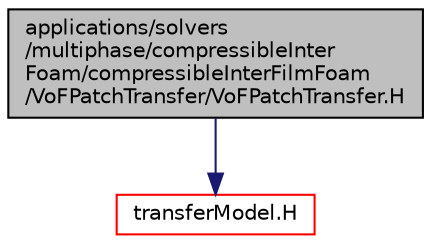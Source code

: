 digraph "applications/solvers/multiphase/compressibleInterFoam/compressibleInterFilmFoam/VoFPatchTransfer/VoFPatchTransfer.H"
{
  bgcolor="transparent";
  edge [fontname="Helvetica",fontsize="10",labelfontname="Helvetica",labelfontsize="10"];
  node [fontname="Helvetica",fontsize="10",shape=record];
  Node1 [label="applications/solvers\l/multiphase/compressibleInter\lFoam/compressibleInterFilmFoam\l/VoFPatchTransfer/VoFPatchTransfer.H",height=0.2,width=0.4,color="black", fillcolor="grey75", style="filled" fontcolor="black"];
  Node1 -> Node2 [color="midnightblue",fontsize="10",style="solid",fontname="Helvetica"];
  Node2 [label="transferModel.H",height=0.2,width=0.4,color="red",URL="$transferModel_8H.html"];
}
